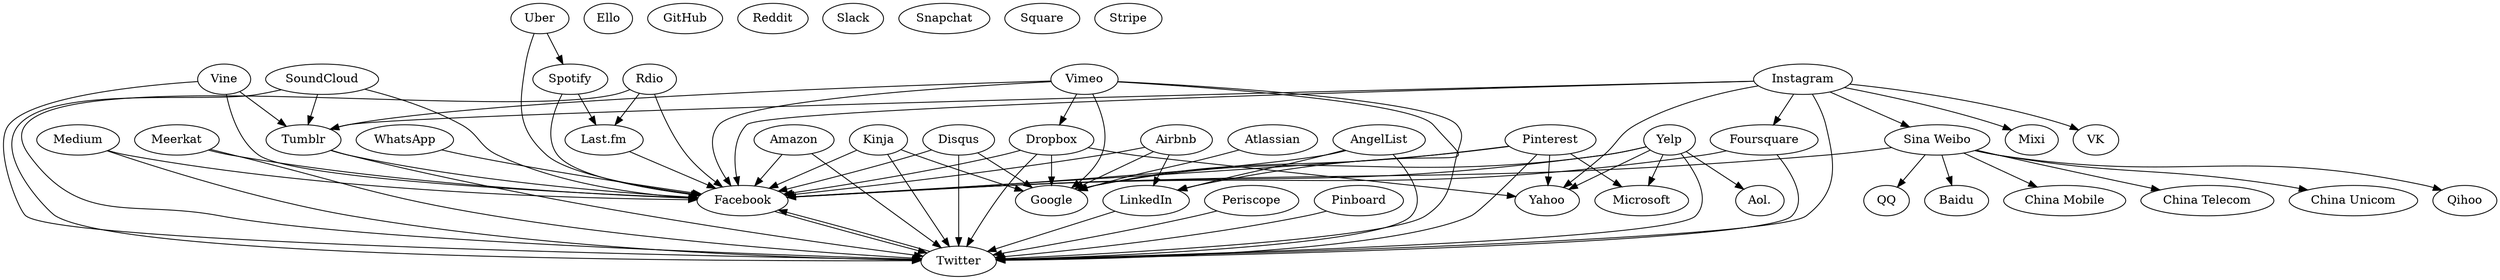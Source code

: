 digraph G {
  overlap=false
  splines=true

  "Airbnb"      -> "Facebook";
  "Airbnb"      -> "Google";
  "Airbnb"      -> "LinkedIn";
  "Amazon"      -> "Facebook";
  "Amazon"      -> "Twitter";
  "AngelList"   -> "Facebook";
  "AngelList"   -> "LinkedIn";
  "AngelList"   -> "Twitter";
  "Atlassian"   -> "Google";
  "Disqus"      -> "Facebook";
  "Disqus"      -> "Google";
  "Disqus"      -> "Twitter";
  "Dropbox"     -> "Facebook";
  "Dropbox"     -> "Google";
  "Dropbox"     -> "Twitter";
  "Dropbox"     -> "Yahoo";
  "Ello";
  "Facebook"    -> "Twitter"
  "Foursquare"  -> "Facebook";
  "Foursquare"  -> "Twitter";
  "GitHub";
  "Instagram"   -> "Facebook";
  "Instagram"   -> "Foursquare";
  "Instagram"   -> "Mixi";
  "Instagram"   -> "Sina Weibo";
  "Instagram"   -> "Tumblr";
  "Instagram"   -> "Twitter";
  "Instagram"   -> "VK";
  "Instagram"   -> "Yahoo";
  "Kinja"       -> "Facebook";
  "Kinja"       -> "Google";
  "Kinja"       -> "Twitter";
  "Last.fm"     -> "Facebook"
  "LinkedIn"    -> "Twitter";
  "Medium"      -> "Facebook";
  "Medium"      -> "Twitter";
  "Meerkat"     -> "Facebook";
  "Meerkat"     -> "Twitter";
  "Periscope"   -> "Twitter";
  "Pinboard"    -> "Twitter";
  "Pinterest"   -> "Facebook";
  "Pinterest"   -> "Google";
  "Pinterest"   -> "Microsoft";
  "Pinterest"   -> "Twitter";
  "Pinterest"   -> "Yahoo";
  "Rdio"        -> "Facebook";
  "Rdio"        -> "Last.fm";
  "Rdio"        -> "Twitter";
  "Reddit";
  "Sina Weibo"  -> "Baidu";
  "Sina Weibo"  -> "China Mobile";
  "Sina Weibo"  -> "China Telecom";
  "Sina Weibo"  -> "China Unicom";
  "Sina Weibo"  -> "Facebook";
  "Sina Weibo"  -> "Qihoo";
  "Sina Weibo"  -> "QQ";
  "Slack";
  "Snapchat";
  "SoundCloud"  -> "Facebook";
  "SoundCloud"  -> "Tumblr";
  "SoundCloud"  -> "Twitter";
  "Spotify"     -> "Facebook";
  "Spotify"     -> "Last.fm";
  "Square";
  "Stripe";
  "Tumblr"      -> "Facebook";
  "Tumblr"      -> "Twitter";
  "Twitter"     -> "Facebook";
  "Uber"        -> "Facebook";
  "Uber"        -> "Spotify";
  "Vimeo"       -> "Dropbox";
  "Vimeo"       -> "Facebook";
  "Vimeo"       -> "Google";
  "Vimeo"       -> "LinkedIn";
  "Vimeo"       -> "Tumblr";
  "Vimeo"       -> "Twitter";
  "Vine"        -> "Facebook";
  "Vine"        -> "Tumblr";
  "Vine"        -> "Twitter";
  "WhatsApp"    -> "Facebook";
  "Yelp"        -> "Aol.";
  "Yelp"        -> "Facebook";
  "Yelp"        -> "Google";
  "Yelp"        -> "Microsoft";
  "Yelp"        -> "Twitter";
  "Yelp"        -> "Yahoo";
}
